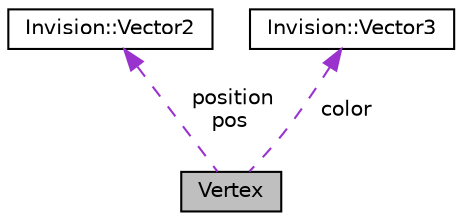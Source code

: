 digraph "Vertex"
{
 // LATEX_PDF_SIZE
  edge [fontname="Helvetica",fontsize="10",labelfontname="Helvetica",labelfontsize="10"];
  node [fontname="Helvetica",fontsize="10",shape=record];
  Node1 [label="Vertex",height=0.2,width=0.4,color="black", fillcolor="grey75", style="filled", fontcolor="black",tooltip=" "];
  Node2 -> Node1 [dir="back",color="darkorchid3",fontsize="10",style="dashed",label=" position\npos" ,fontname="Helvetica"];
  Node2 [label="Invision::Vector2",height=0.2,width=0.4,color="black", fillcolor="white", style="filled",URL="$class_invision_1_1_vector2.html",tooltip="two dimensional vector"];
  Node3 -> Node1 [dir="back",color="darkorchid3",fontsize="10",style="dashed",label=" color" ,fontname="Helvetica"];
  Node3 [label="Invision::Vector3",height=0.2,width=0.4,color="black", fillcolor="white", style="filled",URL="$class_invision_1_1_vector3.html",tooltip="three dimensional vector"];
}
